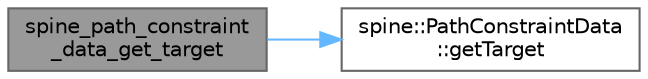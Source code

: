 digraph "spine_path_constraint_data_get_target"
{
 // LATEX_PDF_SIZE
  bgcolor="transparent";
  edge [fontname=Helvetica,fontsize=10,labelfontname=Helvetica,labelfontsize=10];
  node [fontname=Helvetica,fontsize=10,shape=box,height=0.2,width=0.4];
  rankdir="LR";
  Node1 [id="Node000001",label="spine_path_constraint\l_data_get_target",height=0.2,width=0.4,color="gray40", fillcolor="grey60", style="filled", fontcolor="black",tooltip=" "];
  Node1 -> Node2 [id="edge2_Node000001_Node000002",color="steelblue1",style="solid",tooltip=" "];
  Node2 [id="Node000002",label="spine::PathConstraintData\l::getTarget",height=0.2,width=0.4,color="grey40", fillcolor="white", style="filled",URL="$classspine_1_1_path_constraint_data.html#ac2d25fa85859d2e0237d95cb95139f28",tooltip=" "];
}
